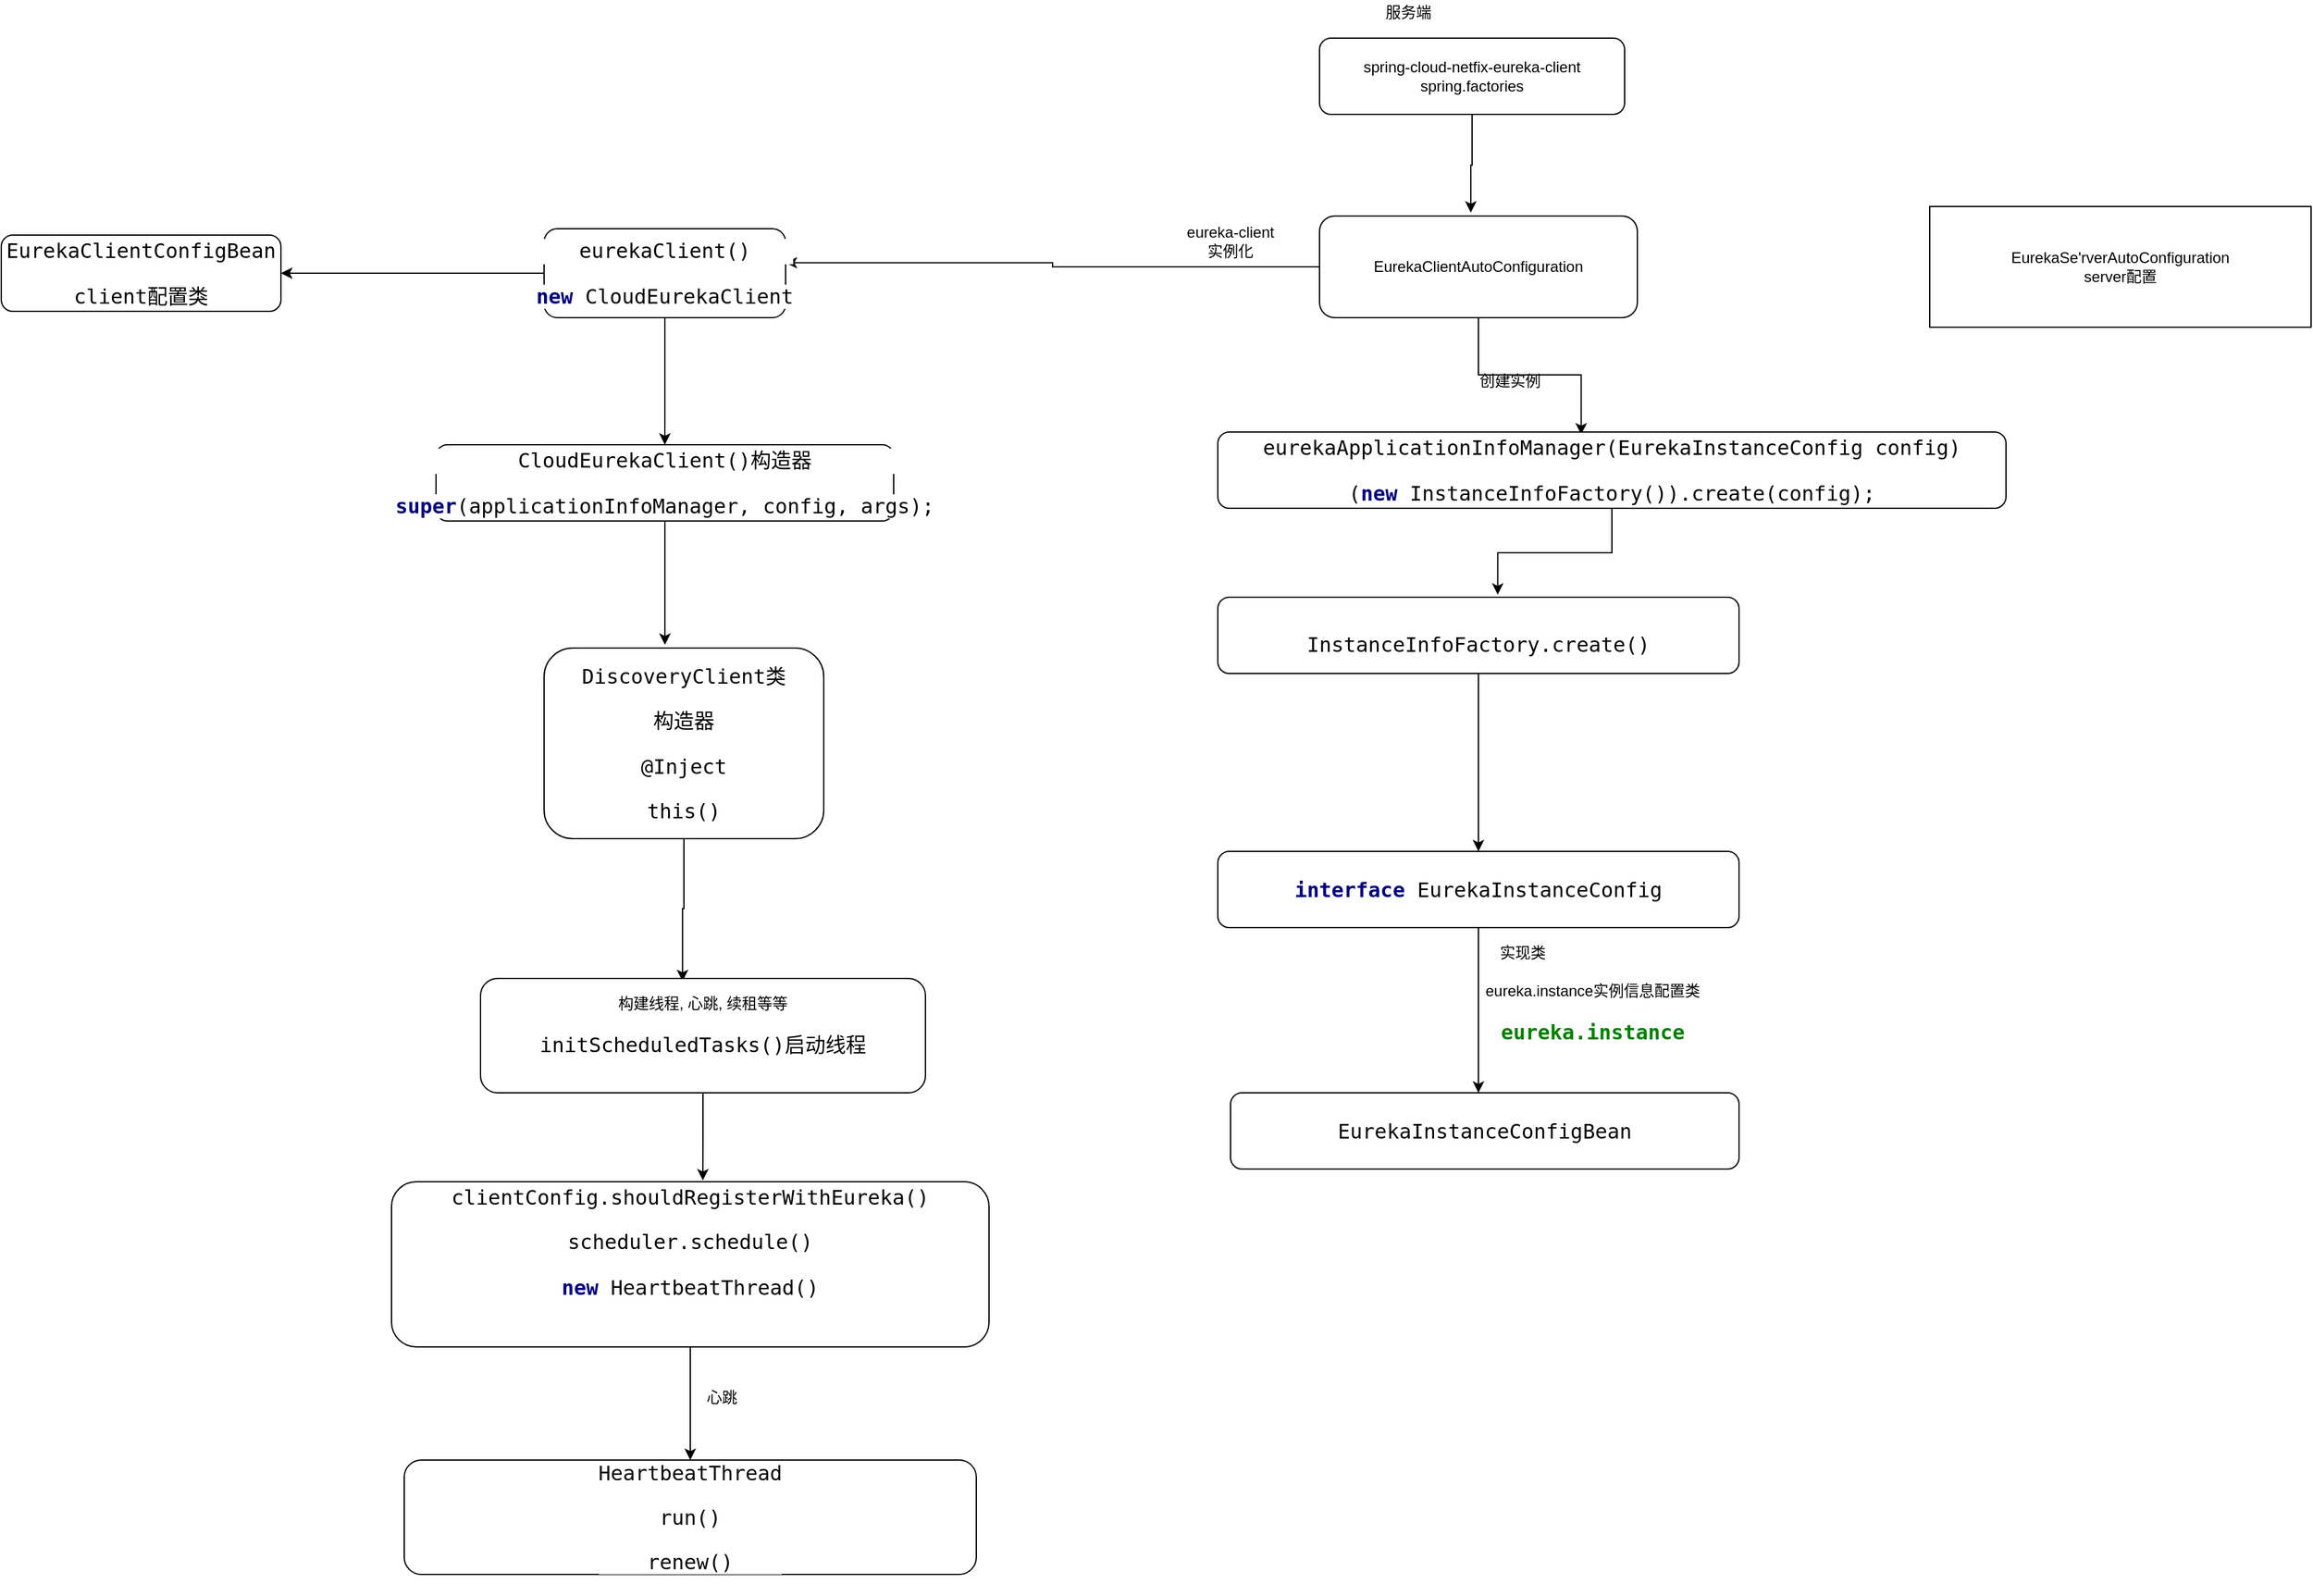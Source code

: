 <mxfile version="14.2.7" type="github">
  <diagram id="E-zeXJ4_sD5peonB0QX5" name="Page-1">
    <mxGraphModel dx="1894" dy="486" grid="1" gridSize="10" guides="1" tooltips="1" connect="1" arrows="1" fold="1" page="1" pageScale="1" pageWidth="827" pageHeight="1169" math="0" shadow="0">
      <root>
        <mxCell id="0" />
        <mxCell id="1" parent="0" />
        <mxCell id="kqntZB6sAMNFrYoyA4aj-3" value="服务端" style="text;html=1;strokeColor=none;fillColor=none;align=center;verticalAlign=middle;whiteSpace=wrap;rounded=0;" parent="1" vertex="1">
          <mxGeometry x="260" y="20" width="40" height="20" as="geometry" />
        </mxCell>
        <mxCell id="kqntZB6sAMNFrYoyA4aj-6" style="edgeStyle=orthogonalEdgeStyle;rounded=0;orthogonalLoop=1;jettySize=auto;html=1;exitX=0.5;exitY=1;exitDx=0;exitDy=0;entryX=0.476;entryY=-0.033;entryDx=0;entryDy=0;entryPerimeter=0;" parent="1" source="kqntZB6sAMNFrYoyA4aj-4" target="kqntZB6sAMNFrYoyA4aj-5" edge="1">
          <mxGeometry relative="1" as="geometry" />
        </mxCell>
        <mxCell id="kqntZB6sAMNFrYoyA4aj-4" value="spring-cloud-netfix-eureka-client&lt;br&gt;spring.factories" style="rounded=1;whiteSpace=wrap;html=1;" parent="1" vertex="1">
          <mxGeometry x="210" y="50" width="240" height="60" as="geometry" />
        </mxCell>
        <mxCell id="kqntZB6sAMNFrYoyA4aj-9" style="edgeStyle=orthogonalEdgeStyle;rounded=0;orthogonalLoop=1;jettySize=auto;html=1;entryX=0.461;entryY=0.033;entryDx=0;entryDy=0;entryPerimeter=0;" parent="1" source="kqntZB6sAMNFrYoyA4aj-5" target="kqntZB6sAMNFrYoyA4aj-7" edge="1">
          <mxGeometry relative="1" as="geometry" />
        </mxCell>
        <mxCell id="kqntZB6sAMNFrYoyA4aj-19" style="edgeStyle=orthogonalEdgeStyle;rounded=0;orthogonalLoop=1;jettySize=auto;html=1;exitX=0;exitY=0.5;exitDx=0;exitDy=0;entryX=1;entryY=0.383;entryDx=0;entryDy=0;entryPerimeter=0;" parent="1" source="kqntZB6sAMNFrYoyA4aj-5" target="kqntZB6sAMNFrYoyA4aj-18" edge="1">
          <mxGeometry relative="1" as="geometry" />
        </mxCell>
        <mxCell id="kqntZB6sAMNFrYoyA4aj-5" value="EurekaClientAutoConfiguration" style="rounded=1;whiteSpace=wrap;html=1;" parent="1" vertex="1">
          <mxGeometry x="210" y="190" width="250" height="80" as="geometry" />
        </mxCell>
        <mxCell id="kqntZB6sAMNFrYoyA4aj-13" style="edgeStyle=orthogonalEdgeStyle;rounded=0;orthogonalLoop=1;jettySize=auto;html=1;exitX=0.5;exitY=1;exitDx=0;exitDy=0;entryX=0.537;entryY=-0.033;entryDx=0;entryDy=0;entryPerimeter=0;" parent="1" source="kqntZB6sAMNFrYoyA4aj-7" target="kqntZB6sAMNFrYoyA4aj-12" edge="1">
          <mxGeometry relative="1" as="geometry" />
        </mxCell>
        <mxCell id="kqntZB6sAMNFrYoyA4aj-7" value="&lt;pre style=&quot;background-color: rgb(255 , 255 , 255) ; font-size: 12pt&quot;&gt;eurekaApplicationInfoManager(EurekaInstanceConfig config)&lt;/pre&gt;&lt;pre style=&quot;background-color: rgb(255 , 255 , 255) ; font-size: 12pt&quot;&gt;&lt;pre style=&quot;font-size: 12pt&quot;&gt;(&lt;span style=&quot;color: #000080 ; font-weight: bold&quot;&gt;new &lt;/span&gt;InstanceInfoFactory()).create(config);&lt;/pre&gt;&lt;/pre&gt;" style="rounded=1;whiteSpace=wrap;html=1;" parent="1" vertex="1">
          <mxGeometry x="130" y="360" width="620" height="60" as="geometry" />
        </mxCell>
        <mxCell id="kqntZB6sAMNFrYoyA4aj-10" value="创建实例" style="text;html=1;strokeColor=none;fillColor=none;align=center;verticalAlign=middle;whiteSpace=wrap;rounded=0;" parent="1" vertex="1">
          <mxGeometry x="330" y="310" width="60" height="20" as="geometry" />
        </mxCell>
        <mxCell id="6nmnl3a9_LXXylR-NsBW-4" style="edgeStyle=orthogonalEdgeStyle;rounded=0;orthogonalLoop=1;jettySize=auto;html=1;exitX=0.5;exitY=1;exitDx=0;exitDy=0;" parent="1" source="kqntZB6sAMNFrYoyA4aj-12" target="6nmnl3a9_LXXylR-NsBW-3" edge="1">
          <mxGeometry relative="1" as="geometry" />
        </mxCell>
        <mxCell id="kqntZB6sAMNFrYoyA4aj-12" value="&lt;br&gt;&lt;br&gt;&lt;pre style=&quot;color: rgb(0 , 0 , 0) ; font-size: 12pt ; font-style: normal ; font-weight: 400 ; letter-spacing: normal ; text-align: center ; text-indent: 0px ; text-transform: none ; word-spacing: 0px&quot;&gt;InstanceInfoFactory.create()&lt;/pre&gt;&lt;br&gt;" style="rounded=1;whiteSpace=wrap;html=1;" parent="1" vertex="1">
          <mxGeometry x="130" y="490" width="410" height="60" as="geometry" />
        </mxCell>
        <mxCell id="kqntZB6sAMNFrYoyA4aj-14" value="&lt;pre style=&quot;background-color: rgb(255 , 255 , 255) ; font-size: 12pt&quot;&gt;EurekaInstanceConfigBean&lt;/pre&gt;" style="rounded=1;whiteSpace=wrap;html=1;" parent="1" vertex="1">
          <mxGeometry x="140" y="880" width="400" height="60" as="geometry" />
        </mxCell>
        <mxCell id="kqntZB6sAMNFrYoyA4aj-16" value="eureka.instance实例信息配置类&lt;br&gt;&lt;pre style=&quot;background-color: rgb(255 , 255 , 255) ; font-size: 12pt&quot;&gt;&lt;span style=&quot;color: #008000 ; font-weight: bold&quot;&gt;eureka.instance&lt;/span&gt;&lt;/pre&gt;" style="text;html=1;strokeColor=none;fillColor=none;align=center;verticalAlign=middle;whiteSpace=wrap;rounded=0;" parent="1" vertex="1">
          <mxGeometry x="330" y="790" width="190" height="70" as="geometry" />
        </mxCell>
        <mxCell id="kqntZB6sAMNFrYoyA4aj-17" value="&lt;span&gt;EurekaSe&#39;rverAutoConfiguration&lt;br&gt;server配置&lt;br&gt;&lt;/span&gt;" style="rounded=0;whiteSpace=wrap;html=1;" parent="1" vertex="1">
          <mxGeometry x="690" y="182.5" width="300" height="95" as="geometry" />
        </mxCell>
        <mxCell id="kqntZB6sAMNFrYoyA4aj-22" style="edgeStyle=orthogonalEdgeStyle;rounded=0;orthogonalLoop=1;jettySize=auto;html=1;entryX=0.5;entryY=0;entryDx=0;entryDy=0;" parent="1" source="kqntZB6sAMNFrYoyA4aj-18" target="kqntZB6sAMNFrYoyA4aj-21" edge="1">
          <mxGeometry relative="1" as="geometry" />
        </mxCell>
        <mxCell id="6nmnl3a9_LXXylR-NsBW-8" style="edgeStyle=orthogonalEdgeStyle;rounded=0;orthogonalLoop=1;jettySize=auto;html=1;exitX=0;exitY=0.5;exitDx=0;exitDy=0;entryX=1;entryY=0.5;entryDx=0;entryDy=0;" parent="1" source="kqntZB6sAMNFrYoyA4aj-18" target="6nmnl3a9_LXXylR-NsBW-7" edge="1">
          <mxGeometry relative="1" as="geometry" />
        </mxCell>
        <mxCell id="kqntZB6sAMNFrYoyA4aj-18" value="&lt;pre style=&quot;background-color: rgb(255 , 255 , 255) ; font-size: 12pt&quot;&gt;eurekaClient()&lt;/pre&gt;&lt;pre style=&quot;background-color: rgb(255 , 255 , 255) ; font-size: 12pt&quot;&gt;&lt;pre style=&quot;font-size: 12pt&quot;&gt;&lt;span style=&quot;color: #000080 ; font-weight: bold&quot;&gt;new &lt;/span&gt;CloudEurekaClient&lt;/pre&gt;&lt;/pre&gt;" style="rounded=1;whiteSpace=wrap;html=1;" parent="1" vertex="1">
          <mxGeometry x="-400" y="200" width="190" height="70" as="geometry" />
        </mxCell>
        <mxCell id="kqntZB6sAMNFrYoyA4aj-20" value="eureka-client实例化" style="text;html=1;strokeColor=none;fillColor=none;align=center;verticalAlign=middle;whiteSpace=wrap;rounded=0;" parent="1" vertex="1">
          <mxGeometry x="100" y="200" width="80" height="20" as="geometry" />
        </mxCell>
        <mxCell id="kqntZB6sAMNFrYoyA4aj-24" style="edgeStyle=orthogonalEdgeStyle;rounded=0;orthogonalLoop=1;jettySize=auto;html=1;entryX=0.432;entryY=-0.017;entryDx=0;entryDy=0;entryPerimeter=0;" parent="1" source="kqntZB6sAMNFrYoyA4aj-21" target="kqntZB6sAMNFrYoyA4aj-23" edge="1">
          <mxGeometry relative="1" as="geometry" />
        </mxCell>
        <mxCell id="kqntZB6sAMNFrYoyA4aj-21" value="&lt;pre style=&quot;background-color: rgb(255 , 255 , 255) ; font-size: 12pt&quot;&gt;CloudEurekaClient()构造器&lt;/pre&gt;&lt;pre style=&quot;background-color: rgb(255 , 255 , 255) ; font-size: 12pt&quot;&gt;&lt;pre style=&quot;font-size: 12pt&quot;&gt;&lt;span style=&quot;color: #000080 ; font-weight: bold&quot;&gt;super&lt;/span&gt;(applicationInfoManager, config, args);&lt;/pre&gt;&lt;/pre&gt;" style="rounded=1;whiteSpace=wrap;html=1;" parent="1" vertex="1">
          <mxGeometry x="-485" y="370" width="360" height="60" as="geometry" />
        </mxCell>
        <mxCell id="kqntZB6sAMNFrYoyA4aj-26" style="edgeStyle=orthogonalEdgeStyle;rounded=0;orthogonalLoop=1;jettySize=auto;html=1;exitX=0.5;exitY=1;exitDx=0;exitDy=0;entryX=0.454;entryY=0.025;entryDx=0;entryDy=0;entryPerimeter=0;" parent="1" source="kqntZB6sAMNFrYoyA4aj-23" target="kqntZB6sAMNFrYoyA4aj-25" edge="1">
          <mxGeometry relative="1" as="geometry" />
        </mxCell>
        <mxCell id="kqntZB6sAMNFrYoyA4aj-23" value="&lt;pre style=&quot;background-color: rgb(255 , 255 , 255) ; font-size: 12pt&quot;&gt;DiscoveryClient类&lt;/pre&gt;&lt;pre style=&quot;background-color: rgb(255 , 255 , 255) ; font-size: 12pt&quot;&gt;构造器&lt;/pre&gt;&lt;pre style=&quot;background-color: rgb(255 , 255 , 255) ; font-size: 12pt&quot;&gt;&lt;pre style=&quot;font-size: 12pt&quot;&gt;@Inject&lt;/pre&gt;&lt;/pre&gt;&lt;pre style=&quot;background-color: rgb(255 , 255 , 255) ; font-size: 12pt&quot;&gt;this()&lt;/pre&gt;" style="rounded=1;whiteSpace=wrap;html=1;" parent="1" vertex="1">
          <mxGeometry x="-400" y="530" width="220" height="150" as="geometry" />
        </mxCell>
        <mxCell id="kqntZB6sAMNFrYoyA4aj-28" style="edgeStyle=orthogonalEdgeStyle;rounded=0;orthogonalLoop=1;jettySize=auto;html=1;entryX=0.521;entryY=-0.008;entryDx=0;entryDy=0;entryPerimeter=0;" parent="1" source="kqntZB6sAMNFrYoyA4aj-25" target="kqntZB6sAMNFrYoyA4aj-27" edge="1">
          <mxGeometry relative="1" as="geometry" />
        </mxCell>
        <mxCell id="kqntZB6sAMNFrYoyA4aj-25" value="构建线程, 心跳, 续租等等&lt;br&gt;&lt;pre style=&quot;background-color: rgb(255 , 255 , 255) ; font-size: 12pt&quot;&gt;initScheduledTasks()启动线程&lt;/pre&gt;" style="rounded=1;whiteSpace=wrap;html=1;" parent="1" vertex="1">
          <mxGeometry x="-450" y="790" width="350" height="90" as="geometry" />
        </mxCell>
        <mxCell id="kqntZB6sAMNFrYoyA4aj-30" style="edgeStyle=orthogonalEdgeStyle;rounded=0;orthogonalLoop=1;jettySize=auto;html=1;exitX=0.5;exitY=1;exitDx=0;exitDy=0;entryX=0.5;entryY=0;entryDx=0;entryDy=0;" parent="1" source="kqntZB6sAMNFrYoyA4aj-27" target="kqntZB6sAMNFrYoyA4aj-29" edge="1">
          <mxGeometry relative="1" as="geometry">
            <Array as="points">
              <mxPoint x="-285" y="1160" />
            </Array>
          </mxGeometry>
        </mxCell>
        <mxCell id="kqntZB6sAMNFrYoyA4aj-27" value="&lt;pre style=&quot;background-color: rgb(255 , 255 , 255) ; font-size: 12pt&quot;&gt;clientConfig.shouldRegisterWithEureka()&lt;/pre&gt;&lt;pre style=&quot;background-color: rgb(255 , 255 , 255) ; font-size: 12pt&quot;&gt;&lt;pre style=&quot;font-size: 12pt&quot;&gt;scheduler.schedule()&lt;/pre&gt;&lt;pre style=&quot;font-size: 12pt&quot;&gt;&lt;pre style=&quot;font-size: 12pt&quot;&gt;&lt;span style=&quot;color: #000080 ; font-weight: bold&quot;&gt;new &lt;/span&gt;HeartbeatThread()&lt;/pre&gt;&lt;/pre&gt;&lt;pre style=&quot;font-size: 12pt&quot;&gt;&lt;br&gt;&lt;/pre&gt;&lt;/pre&gt;" style="rounded=1;whiteSpace=wrap;html=1;" parent="1" vertex="1">
          <mxGeometry x="-520" y="950" width="470" height="130" as="geometry" />
        </mxCell>
        <mxCell id="kqntZB6sAMNFrYoyA4aj-29" value="&lt;pre style=&quot;background-color: rgb(255 , 255 , 255) ; font-size: 12pt&quot;&gt;HeartbeatThread&lt;/pre&gt;&lt;pre style=&quot;background-color: rgb(255 , 255 , 255) ; font-size: 12pt&quot;&gt;run()&lt;/pre&gt;&lt;pre style=&quot;background-color: rgb(255 , 255 , 255) ; font-size: 12pt&quot;&gt;&lt;pre style=&quot;font-size: 12pt&quot;&gt;renew()&lt;/pre&gt;&lt;/pre&gt;" style="rounded=1;whiteSpace=wrap;html=1;" parent="1" vertex="1">
          <mxGeometry x="-510" y="1169" width="450" height="90" as="geometry" />
        </mxCell>
        <mxCell id="6nmnl3a9_LXXylR-NsBW-5" style="edgeStyle=orthogonalEdgeStyle;rounded=0;orthogonalLoop=1;jettySize=auto;html=1;exitX=0.5;exitY=1;exitDx=0;exitDy=0;" parent="1" source="6nmnl3a9_LXXylR-NsBW-3" edge="1">
          <mxGeometry relative="1" as="geometry">
            <mxPoint x="335" y="880" as="targetPoint" />
          </mxGeometry>
        </mxCell>
        <mxCell id="6nmnl3a9_LXXylR-NsBW-3" value="&lt;pre style=&quot;background-color: rgb(255 , 255 , 255) ; font-size: 12pt&quot;&gt;&lt;span style=&quot;color: #000080 ; font-weight: bold&quot;&gt;interface &lt;/span&gt;EurekaInstanceConfig&lt;/pre&gt;" style="rounded=1;whiteSpace=wrap;html=1;" parent="1" vertex="1">
          <mxGeometry x="130" y="690" width="410" height="60" as="geometry" />
        </mxCell>
        <mxCell id="6nmnl3a9_LXXylR-NsBW-6" value="实现类" style="text;html=1;strokeColor=none;fillColor=none;align=center;verticalAlign=middle;whiteSpace=wrap;rounded=0;" parent="1" vertex="1">
          <mxGeometry x="350" y="760" width="40" height="20" as="geometry" />
        </mxCell>
        <mxCell id="6nmnl3a9_LXXylR-NsBW-7" value="&lt;pre style=&quot;background-color: rgb(255 , 255 , 255) ; font-size: 12pt&quot;&gt;EurekaClientConfigBean&lt;/pre&gt;&lt;pre style=&quot;background-color: rgb(255 , 255 , 255) ; font-size: 12pt&quot;&gt;client配置类&lt;/pre&gt;" style="rounded=1;whiteSpace=wrap;html=1;" parent="1" vertex="1">
          <mxGeometry x="-827" y="205" width="220" height="60" as="geometry" />
        </mxCell>
        <mxCell id="6nmnl3a9_LXXylR-NsBW-9" value="心跳" style="text;html=1;strokeColor=none;fillColor=none;align=center;verticalAlign=middle;whiteSpace=wrap;rounded=0;" parent="1" vertex="1">
          <mxGeometry x="-280" y="1110" width="40" height="20" as="geometry" />
        </mxCell>
      </root>
    </mxGraphModel>
  </diagram>
</mxfile>
